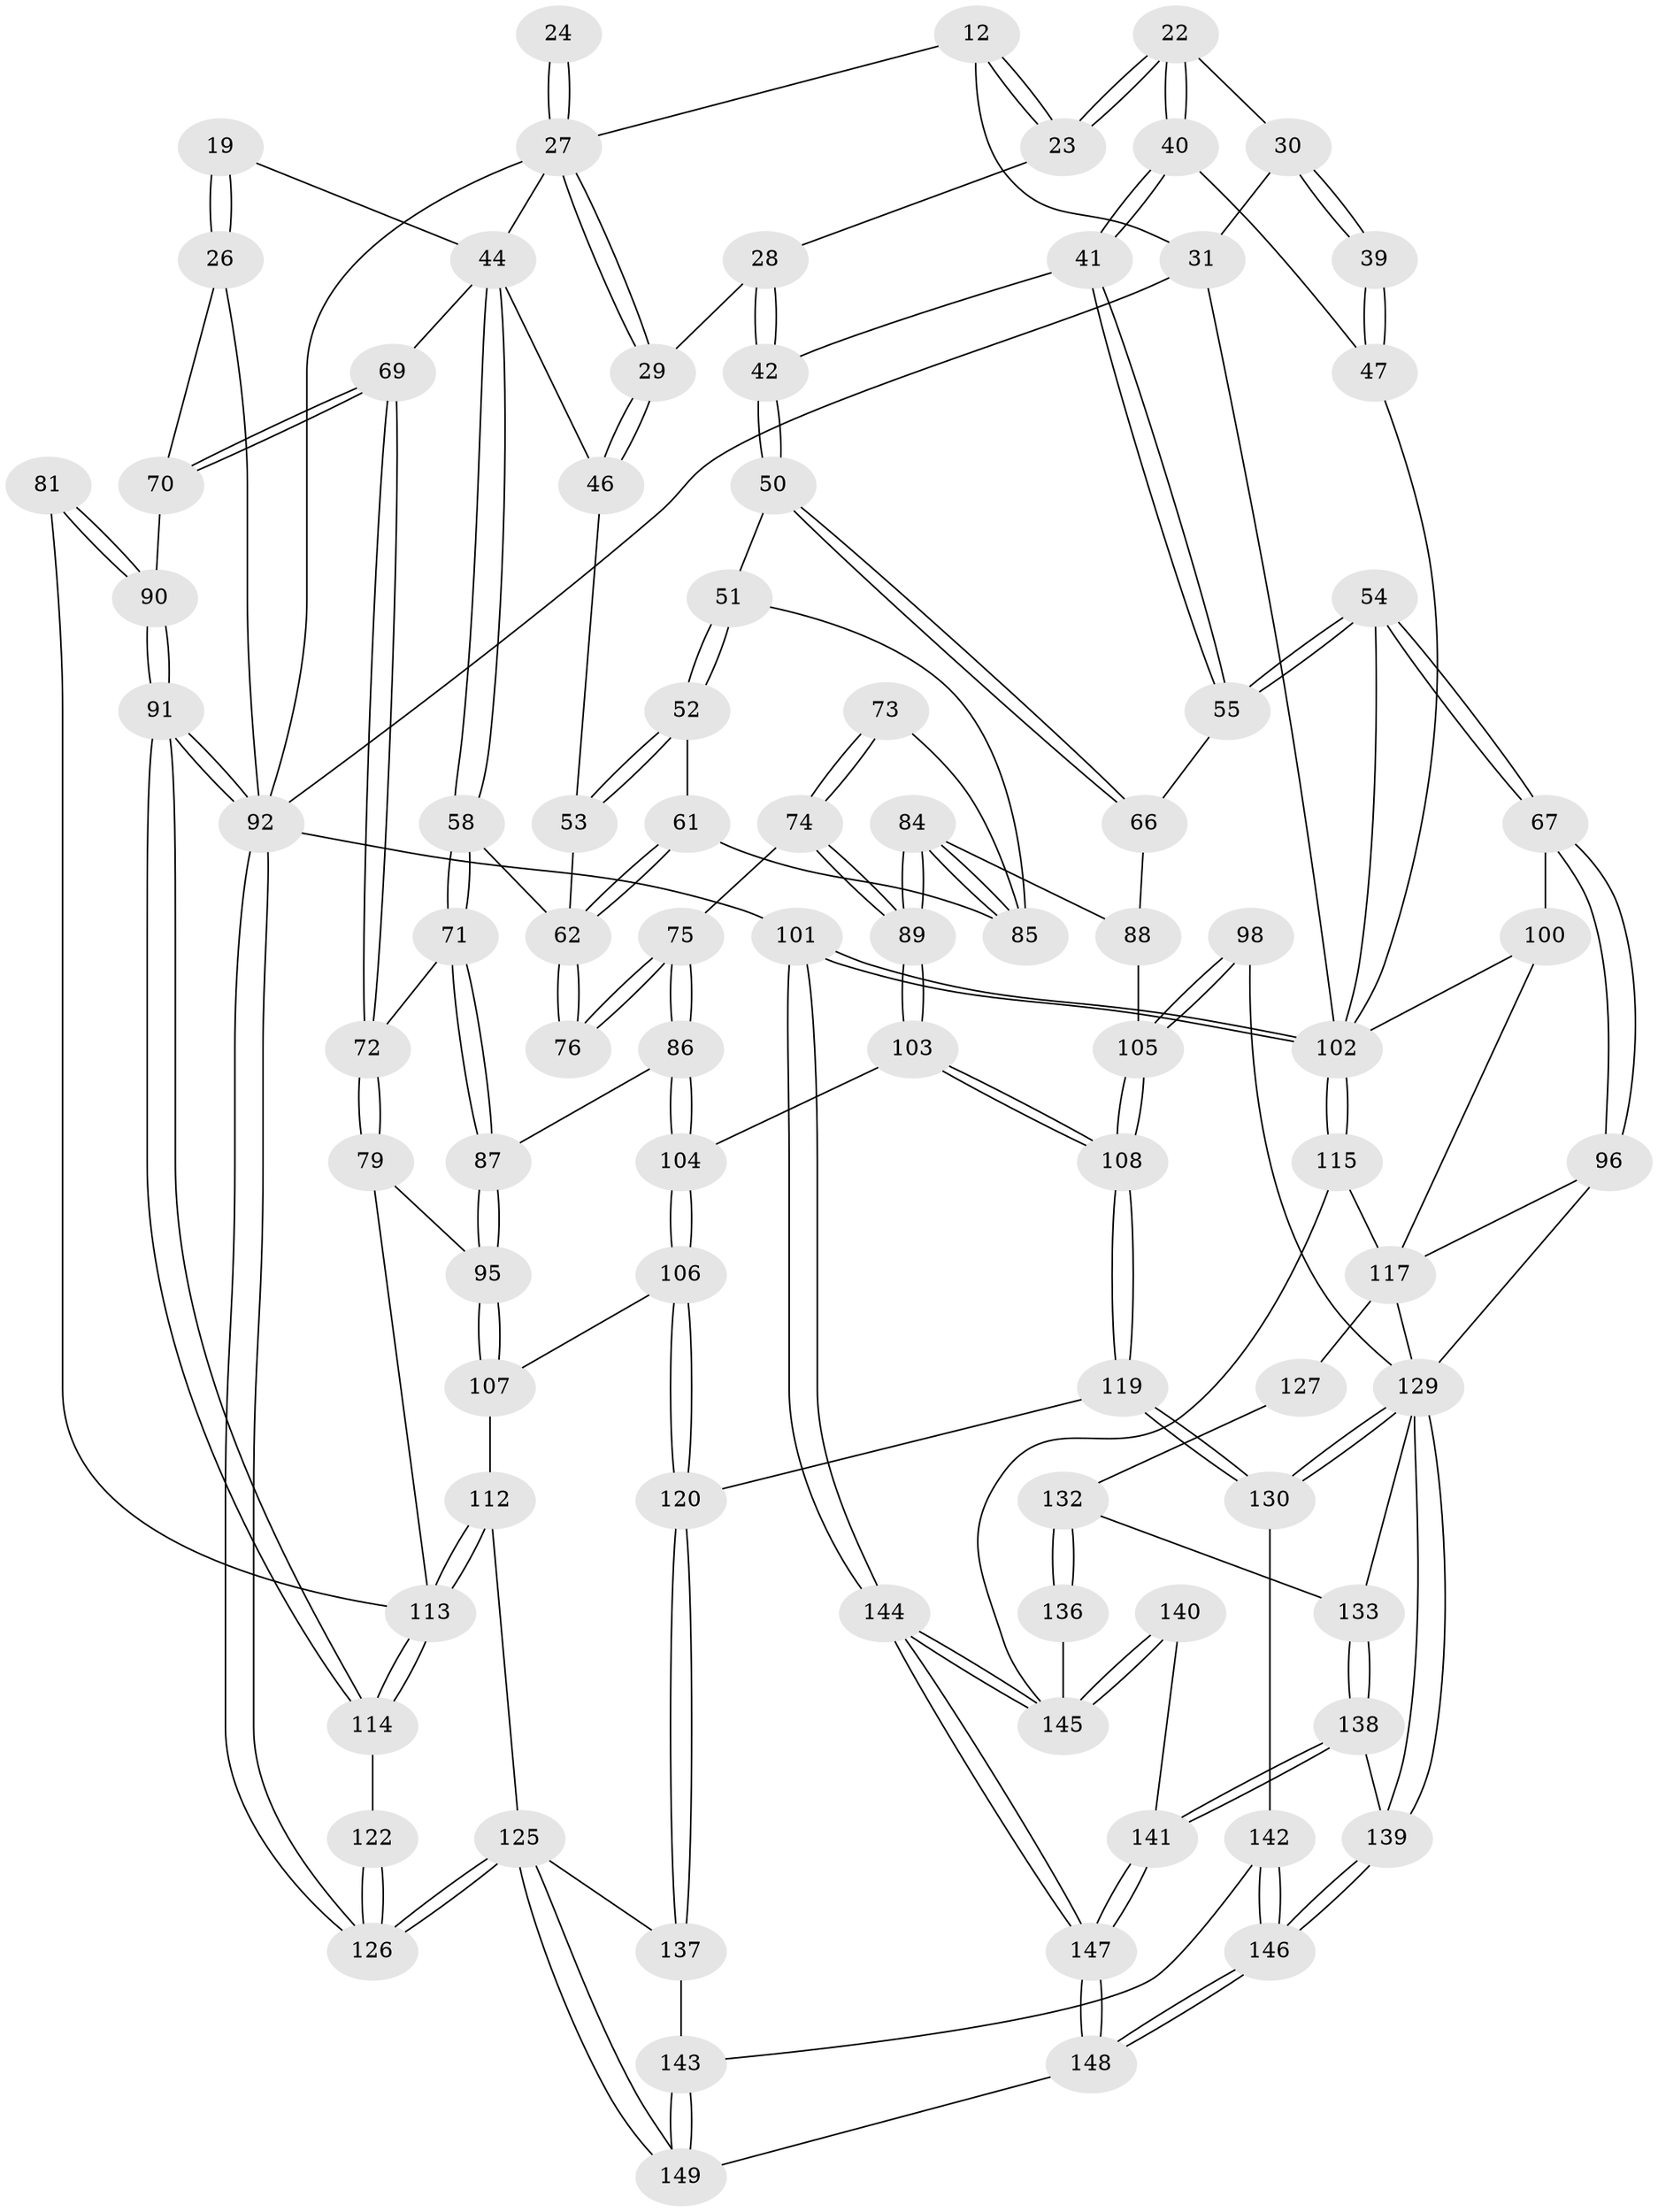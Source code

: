 // original degree distribution, {3: 0.03355704697986577, 4: 0.2348993288590604, 6: 0.2550335570469799, 5: 0.47651006711409394}
// Generated by graph-tools (version 1.1) at 2025/06/03/04/25 22:06:48]
// undirected, 89 vertices, 210 edges
graph export_dot {
graph [start="1"]
  node [color=gray90,style=filled];
  12 [pos="+0.5165674891521862+0.18872849587451462",super="+6"];
  19 [pos="+0.1177063064110446+0.14011031736426202"];
  22 [pos="+0.5764824192033001+0.2548344055322524"];
  23 [pos="+0.5169715476545284+0.19300384173989718"];
  24 [pos="+0.3005661945397001+0.256557241940942"];
  26 [pos="+0+0.1530129809762308",super="+16"];
  27 [pos="+0.3233935456466666+0.2684740581716002",super="+7+8+25"];
  28 [pos="+0.46211200863572327+0.24577333094888723"];
  29 [pos="+0.353043029544846+0.3018268721992065"];
  30 [pos="+0.8780417770251998+0.22936708538038017",super="+20+21"];
  31 [pos="+0.9737094222236451+0.18929365728217584",super="+14"];
  39 [pos="+0.7677798827358153+0.3072956681063125"];
  40 [pos="+0.5820773799373319+0.34074468602551583"];
  41 [pos="+0.5776546357254628+0.35896386431532407"];
  42 [pos="+0.49913267188513694+0.4012479632874009"];
  44 [pos="+0.18787595946923+0.40333123902229756",super="+43"];
  46 [pos="+0.3543860620561486+0.32826339980653757"];
  47 [pos="+0.767007909191861+0.31125948867332304"];
  50 [pos="+0.485469069202134+0.41393802002450164"];
  51 [pos="+0.48121877535830165+0.41421271414919597"];
  52 [pos="+0.41641798061093777+0.3914496996465355"];
  53 [pos="+0.36128243058401655+0.3443097739345778"];
  54 [pos="+0.7514007834514788+0.4954070061238896"];
  55 [pos="+0.7073009511433301+0.4855861549225858"];
  58 [pos="+0.22592133753002863+0.4421823933647556"];
  61 [pos="+0.380581923713704+0.4567536822905255"];
  62 [pos="+0.3318660569701859+0.47831195166348933",super="+56+57"];
  66 [pos="+0.4963930900503247+0.4332083413814194",super="+65"];
  67 [pos="+0.7627526903836291+0.510619413414551"];
  69 [pos="+0.1267464563416696+0.4375776076281637",super="+45+33"];
  70 [pos="+0.09661650075591631+0.4376850333564428",super="+34+35"];
  71 [pos="+0.22600509952841286+0.5107303126427224"];
  72 [pos="+0.1315569602957185+0.5311755084846044"];
  73 [pos="+0.3780976655910187+0.5229245782140879"];
  74 [pos="+0.352287842250514+0.5484766789270488"];
  75 [pos="+0.3269668452309284+0.54321625862392"];
  76 [pos="+0.32344718106787307+0.50677404971332"];
  79 [pos="+0.10333124404502776+0.6072963299861583"];
  81 [pos="+0+0.5890731562642892"];
  84 [pos="+0.47090611728230447+0.5926444244906047"];
  85 [pos="+0.4370227297993065+0.5017935925509249",super="+64"];
  86 [pos="+0.2859008785263221+0.5694698302393985"];
  87 [pos="+0.25801604381521276+0.5617410903838933"];
  88 [pos="+0.6184537282912519+0.5183525162510847",super="+83"];
  89 [pos="+0.44959774392025287+0.6251420546594766"];
  90 [pos="+0+0.5998908948264937",super="+78"];
  91 [pos="+0+0.6732517937682069"];
  92 [pos="+0+1",super="+4"];
  95 [pos="+0.13937477835273904+0.6208960689383032"];
  96 [pos="+0.7365523179760963+0.6335773333064828"];
  98 [pos="+0.6764177401936686+0.6711339192776298"];
  100 [pos="+0.9244165830329699+0.5536892922530111",super="+68"];
  101 [pos="+1+1",super="+38"];
  102 [pos="+1+0.7414523315843192",super="+99+60"];
  103 [pos="+0.44936057190235407+0.6620458161763709"];
  104 [pos="+0.294857230292047+0.6756315605148111"];
  105 [pos="+0.5759200438351356+0.7198963379810489",super="+94+93"];
  106 [pos="+0.2511763028259912+0.7289534205537438"];
  107 [pos="+0.22539239594140786+0.7223600919406657"];
  108 [pos="+0.5086624895273394+0.7687718147770995"];
  112 [pos="+0.09577006975932315+0.744989754852841",super="+111"];
  113 [pos="+0.08768322405285808+0.7110480322774646",super="+80"];
  114 [pos="+0.0009849266985912674+0.7312313996437199"];
  115 [pos="+1+0.7721061569688155"];
  117 [pos="+0.8254816869352224+0.7619168560424107",super="+116"];
  119 [pos="+0.5078717362497362+0.7738581932380737"];
  120 [pos="+0.28627685174061607+0.7986891565363554"];
  122 [pos="+0.05102318744273304+0.7574437597709858"];
  125 [pos="+0+1",super="+124+123+121"];
  126 [pos="+0+1"];
  127 [pos="+0.8723673602120341+0.7952834520469318"];
  129 [pos="+0.6274781019771688+0.8875906527760891",super="+128+97"];
  130 [pos="+0.5125562142885427+0.7911188478368373"];
  132 [pos="+0.8024296141735108+0.8304584336275332",super="+131"];
  133 [pos="+0.7851680789871743+0.8262159301189443"];
  136 [pos="+0.8769501459681264+0.87726177072396"];
  137 [pos="+0.2692970438576127+0.872380162387302"];
  138 [pos="+0.7814439831176161+0.9659836800680716"];
  139 [pos="+0.6276786193816073+0.8882544065783817"];
  140 [pos="+0.8578552775126731+0.9246139155418075"];
  141 [pos="+0.7986406209939557+0.9861595635308766"];
  142 [pos="+0.4395328477141833+0.9118393620117113"];
  143 [pos="+0.39509913506309874+0.9622526246460945"];
  144 [pos="+1+1"];
  145 [pos="+1+1",super="+134+135"];
  146 [pos="+0.5949337959681937+1"];
  147 [pos="+0.8516191805095065+1"];
  148 [pos="+0.5722121526835077+1"];
  149 [pos="+0.3971512566134349+1"];
  12 -- 23;
  12 -- 23;
  12 -- 27;
  12 -- 31 [weight=2];
  19 -- 26 [weight=2];
  19 -- 26;
  19 -- 44;
  22 -- 23;
  22 -- 23;
  22 -- 40;
  22 -- 40;
  22 -- 30;
  23 -- 28;
  24 -- 27 [weight=3];
  24 -- 27;
  26 -- 92;
  26 -- 70;
  27 -- 29;
  27 -- 29;
  27 -- 92;
  27 -- 44 [weight=2];
  28 -- 29;
  28 -- 42;
  28 -- 42;
  29 -- 46;
  29 -- 46;
  30 -- 31 [weight=2];
  30 -- 39 [weight=2];
  30 -- 39;
  31 -- 92 [weight=2];
  31 -- 102;
  39 -- 47;
  39 -- 47;
  40 -- 41;
  40 -- 41;
  40 -- 47;
  41 -- 42;
  41 -- 55;
  41 -- 55;
  42 -- 50;
  42 -- 50;
  44 -- 58;
  44 -- 58;
  44 -- 69 [weight=2];
  44 -- 46;
  46 -- 53;
  47 -- 102;
  50 -- 51;
  50 -- 66;
  50 -- 66;
  51 -- 52;
  51 -- 52;
  51 -- 85;
  52 -- 53;
  52 -- 53;
  52 -- 61;
  53 -- 62;
  54 -- 55;
  54 -- 55;
  54 -- 67;
  54 -- 67;
  54 -- 102;
  55 -- 66;
  58 -- 71;
  58 -- 71;
  58 -- 62;
  61 -- 62;
  61 -- 62;
  61 -- 85;
  62 -- 76 [weight=2];
  62 -- 76;
  66 -- 88 [weight=2];
  67 -- 96;
  67 -- 96;
  67 -- 100;
  69 -- 70 [weight=2];
  69 -- 70;
  69 -- 72;
  69 -- 72;
  70 -- 90;
  71 -- 72;
  71 -- 87;
  71 -- 87;
  72 -- 79;
  72 -- 79;
  73 -- 74;
  73 -- 74;
  73 -- 85 [weight=2];
  74 -- 75;
  74 -- 89;
  74 -- 89;
  75 -- 76;
  75 -- 76;
  75 -- 86;
  75 -- 86;
  79 -- 95;
  79 -- 113;
  81 -- 90 [weight=2];
  81 -- 90;
  81 -- 113;
  84 -- 85;
  84 -- 85;
  84 -- 89;
  84 -- 89;
  84 -- 88;
  86 -- 87;
  86 -- 104;
  86 -- 104;
  87 -- 95;
  87 -- 95;
  88 -- 105 [weight=2];
  89 -- 103;
  89 -- 103;
  90 -- 91;
  90 -- 91;
  91 -- 92;
  91 -- 92;
  91 -- 114;
  91 -- 114;
  92 -- 126;
  92 -- 126;
  92 -- 101 [weight=2];
  95 -- 107;
  95 -- 107;
  96 -- 117;
  96 -- 129;
  98 -- 105 [weight=2];
  98 -- 105;
  98 -- 129;
  100 -- 102 [weight=2];
  100 -- 117;
  101 -- 102 [weight=3];
  101 -- 102;
  101 -- 144;
  101 -- 144;
  102 -- 115;
  102 -- 115;
  103 -- 104;
  103 -- 108;
  103 -- 108;
  104 -- 106;
  104 -- 106;
  105 -- 108;
  105 -- 108;
  106 -- 107;
  106 -- 120;
  106 -- 120;
  107 -- 112;
  108 -- 119;
  108 -- 119;
  112 -- 113;
  112 -- 113;
  112 -- 125 [weight=2];
  113 -- 114;
  113 -- 114;
  114 -- 122;
  115 -- 117;
  115 -- 145;
  117 -- 127 [weight=2];
  117 -- 129;
  119 -- 120;
  119 -- 130;
  119 -- 130;
  120 -- 137;
  120 -- 137;
  122 -- 126;
  122 -- 126;
  125 -- 126;
  125 -- 126;
  125 -- 149;
  125 -- 149;
  125 -- 137;
  127 -- 132;
  129 -- 130;
  129 -- 130;
  129 -- 139;
  129 -- 139;
  129 -- 133;
  130 -- 142;
  132 -- 133;
  132 -- 136 [weight=2];
  132 -- 136;
  133 -- 138;
  133 -- 138;
  136 -- 145;
  137 -- 143;
  138 -- 139;
  138 -- 141;
  138 -- 141;
  139 -- 146;
  139 -- 146;
  140 -- 141;
  140 -- 145 [weight=2];
  140 -- 145;
  141 -- 147;
  141 -- 147;
  142 -- 143;
  142 -- 146;
  142 -- 146;
  143 -- 149;
  143 -- 149;
  144 -- 145;
  144 -- 145;
  144 -- 147;
  144 -- 147;
  146 -- 148;
  146 -- 148;
  147 -- 148;
  147 -- 148;
  148 -- 149;
}
